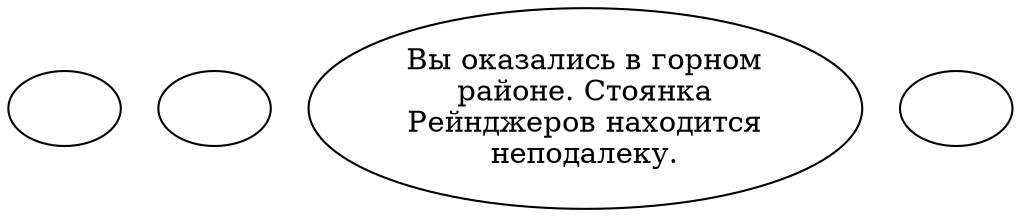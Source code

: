 digraph ncrngsh3 {
  "start" [style=filled       fillcolor="#FFFFFF"       color="#000000"]
  "start" [label=""]
  "map_exit_p_proc" [style=filled       fillcolor="#FFFFFF"       color="#000000"]
  "map_exit_p_proc" [label=""]
  "map_enter_p_proc" [style=filled       fillcolor="#FFFFFF"       color="#000000"]
  "map_enter_p_proc" [label="Вы оказались в горном\nрайоне. Стоянка\nРейнджеров находится\nнеподалеку."]
  "map_update_p_proc" [style=filled       fillcolor="#FFFFFF"       color="#000000"]
  "map_update_p_proc" [label=""]
}